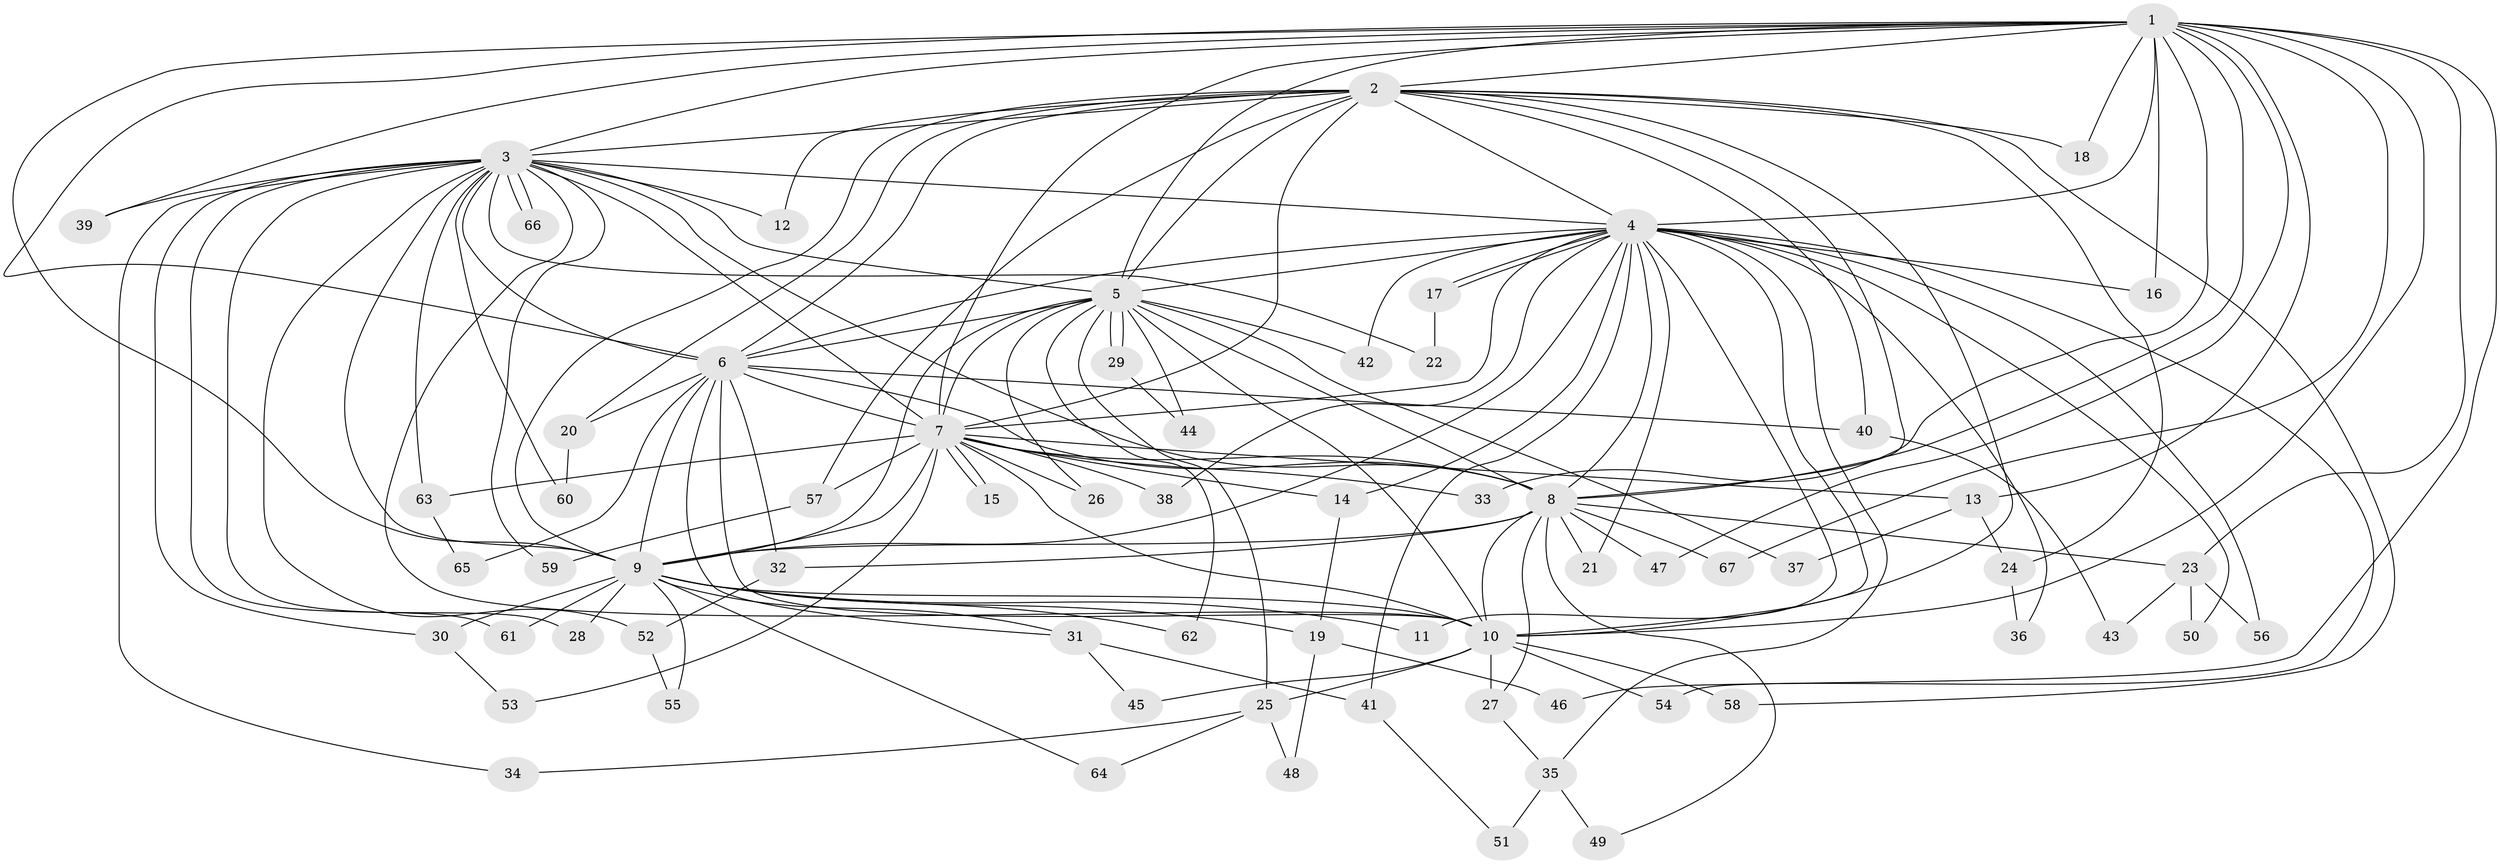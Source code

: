 // Generated by graph-tools (version 1.1) at 2025/01/03/09/25 03:01:14]
// undirected, 67 vertices, 159 edges
graph export_dot {
graph [start="1"]
  node [color=gray90,style=filled];
  1;
  2;
  3;
  4;
  5;
  6;
  7;
  8;
  9;
  10;
  11;
  12;
  13;
  14;
  15;
  16;
  17;
  18;
  19;
  20;
  21;
  22;
  23;
  24;
  25;
  26;
  27;
  28;
  29;
  30;
  31;
  32;
  33;
  34;
  35;
  36;
  37;
  38;
  39;
  40;
  41;
  42;
  43;
  44;
  45;
  46;
  47;
  48;
  49;
  50;
  51;
  52;
  53;
  54;
  55;
  56;
  57;
  58;
  59;
  60;
  61;
  62;
  63;
  64;
  65;
  66;
  67;
  1 -- 2;
  1 -- 3;
  1 -- 4;
  1 -- 5;
  1 -- 6;
  1 -- 7;
  1 -- 8;
  1 -- 9;
  1 -- 10;
  1 -- 13;
  1 -- 16;
  1 -- 18;
  1 -- 23;
  1 -- 33;
  1 -- 39;
  1 -- 46;
  1 -- 47;
  1 -- 67;
  2 -- 3;
  2 -- 4;
  2 -- 5;
  2 -- 6;
  2 -- 7;
  2 -- 8;
  2 -- 9;
  2 -- 10;
  2 -- 12;
  2 -- 18;
  2 -- 20;
  2 -- 24;
  2 -- 40;
  2 -- 57;
  2 -- 58;
  3 -- 4;
  3 -- 5;
  3 -- 6;
  3 -- 7;
  3 -- 8;
  3 -- 9;
  3 -- 10;
  3 -- 12;
  3 -- 22;
  3 -- 28;
  3 -- 30;
  3 -- 34;
  3 -- 39;
  3 -- 52;
  3 -- 59;
  3 -- 60;
  3 -- 61;
  3 -- 63;
  3 -- 66;
  3 -- 66;
  4 -- 5;
  4 -- 6;
  4 -- 7;
  4 -- 8;
  4 -- 9;
  4 -- 10;
  4 -- 11;
  4 -- 14;
  4 -- 16;
  4 -- 17;
  4 -- 17;
  4 -- 21;
  4 -- 35;
  4 -- 36;
  4 -- 38;
  4 -- 41;
  4 -- 42;
  4 -- 50;
  4 -- 54;
  4 -- 56;
  5 -- 6;
  5 -- 7;
  5 -- 8;
  5 -- 9;
  5 -- 10;
  5 -- 25;
  5 -- 26;
  5 -- 29;
  5 -- 29;
  5 -- 37;
  5 -- 42;
  5 -- 44;
  5 -- 62;
  6 -- 7;
  6 -- 8;
  6 -- 9;
  6 -- 10;
  6 -- 20;
  6 -- 31;
  6 -- 32;
  6 -- 40;
  6 -- 65;
  7 -- 8;
  7 -- 9;
  7 -- 10;
  7 -- 13;
  7 -- 14;
  7 -- 15;
  7 -- 15;
  7 -- 26;
  7 -- 33;
  7 -- 38;
  7 -- 53;
  7 -- 57;
  7 -- 63;
  8 -- 9;
  8 -- 10;
  8 -- 21;
  8 -- 23;
  8 -- 27;
  8 -- 32;
  8 -- 47;
  8 -- 49;
  8 -- 67;
  9 -- 10;
  9 -- 11;
  9 -- 19;
  9 -- 28;
  9 -- 30;
  9 -- 31;
  9 -- 55;
  9 -- 61;
  9 -- 62;
  9 -- 64;
  10 -- 25;
  10 -- 27;
  10 -- 45;
  10 -- 54;
  10 -- 58;
  13 -- 24;
  13 -- 37;
  14 -- 19;
  17 -- 22;
  19 -- 46;
  19 -- 48;
  20 -- 60;
  23 -- 43;
  23 -- 50;
  23 -- 56;
  24 -- 36;
  25 -- 34;
  25 -- 48;
  25 -- 64;
  27 -- 35;
  29 -- 44;
  30 -- 53;
  31 -- 41;
  31 -- 45;
  32 -- 52;
  35 -- 49;
  35 -- 51;
  40 -- 43;
  41 -- 51;
  52 -- 55;
  57 -- 59;
  63 -- 65;
}
